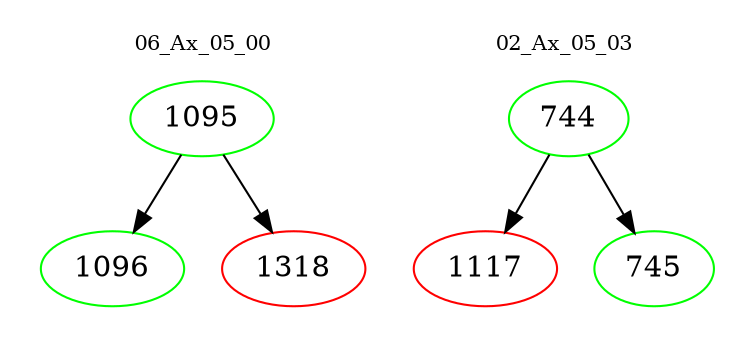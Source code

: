 digraph{
subgraph cluster_0 {
color = white
label = "06_Ax_05_00";
fontsize=10;
T0_1095 [label="1095", color="green"]
T0_1095 -> T0_1096 [color="black"]
T0_1096 [label="1096", color="green"]
T0_1095 -> T0_1318 [color="black"]
T0_1318 [label="1318", color="red"]
}
subgraph cluster_1 {
color = white
label = "02_Ax_05_03";
fontsize=10;
T1_744 [label="744", color="green"]
T1_744 -> T1_1117 [color="black"]
T1_1117 [label="1117", color="red"]
T1_744 -> T1_745 [color="black"]
T1_745 [label="745", color="green"]
}
}
